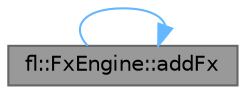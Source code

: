 digraph "fl::FxEngine::addFx"
{
 // LATEX_PDF_SIZE
  bgcolor="transparent";
  edge [fontname=Helvetica,fontsize=10,labelfontname=Helvetica,labelfontsize=10];
  node [fontname=Helvetica,fontsize=10,shape=box,height=0.2,width=0.4];
  rankdir="RL";
  Node1 [id="Node000001",label="fl::FxEngine::addFx",height=0.2,width=0.4,color="gray40", fillcolor="grey60", style="filled", fontcolor="black",tooltip="Adds a new effect to the engine."];
  Node1 -> Node1 [id="edge1_Node000001_Node000001",dir="back",color="steelblue1",style="solid",tooltip=" "];
}
